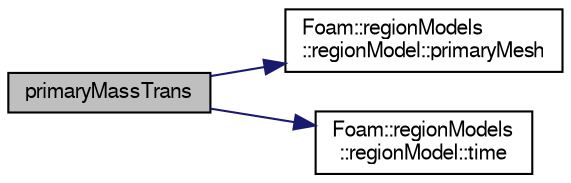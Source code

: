 digraph "primaryMassTrans"
{
  bgcolor="transparent";
  edge [fontname="FreeSans",fontsize="10",labelfontname="FreeSans",labelfontsize="10"];
  node [fontname="FreeSans",fontsize="10",shape=record];
  rankdir="LR";
  Node3358 [label="primaryMassTrans",height=0.2,width=0.4,color="black", fillcolor="grey75", style="filled", fontcolor="black"];
  Node3358 -> Node3359 [color="midnightblue",fontsize="10",style="solid",fontname="FreeSans"];
  Node3359 [label="Foam::regionModels\l::regionModel::primaryMesh",height=0.2,width=0.4,color="black",URL="$a28998.html#a4fcb1e32ba3faef9cc4757d98726996b",tooltip="Return the reference to the primary mesh database. "];
  Node3358 -> Node3360 [color="midnightblue",fontsize="10",style="solid",fontname="FreeSans"];
  Node3360 [label="Foam::regionModels\l::regionModel::time",height=0.2,width=0.4,color="black",URL="$a28998.html#a1ed86245b170b9f651f62650b1827500",tooltip="Return the reference to the time database. "];
}
